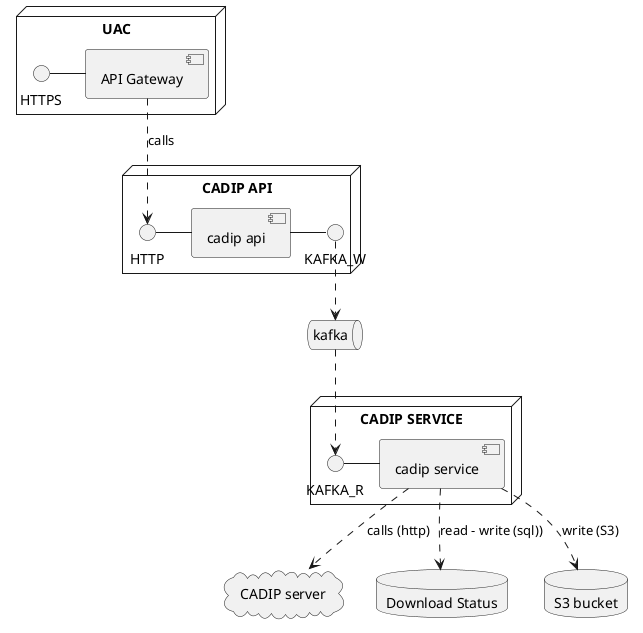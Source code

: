@startuml
'https://plantuml.com/component-diagram


node "UAC" {
  HTTPS - [API Gateway]
}

node "CADIP API" {
  [API Gateway] ..> HTTP: calls
  HTTP - [cadip api]
  [cadip api] - KAFKA_W
}



node "CADIP SERVICE" {
  KAFKA_R - [cadip service]
}

queue kafka
KAFKA_W ..> kafka
kafka ..> KAFKA_R

cloud "CADIP server" {
}

database "Download Status" {
}

database "S3 bucket" {
}


[cadip service] ..> [CADIP server]: calls (http)
[cadip service] ..> [Download Status]: read - write (sql))
[cadip service] ..> [S3 bucket]: write (S3)

@enduml
